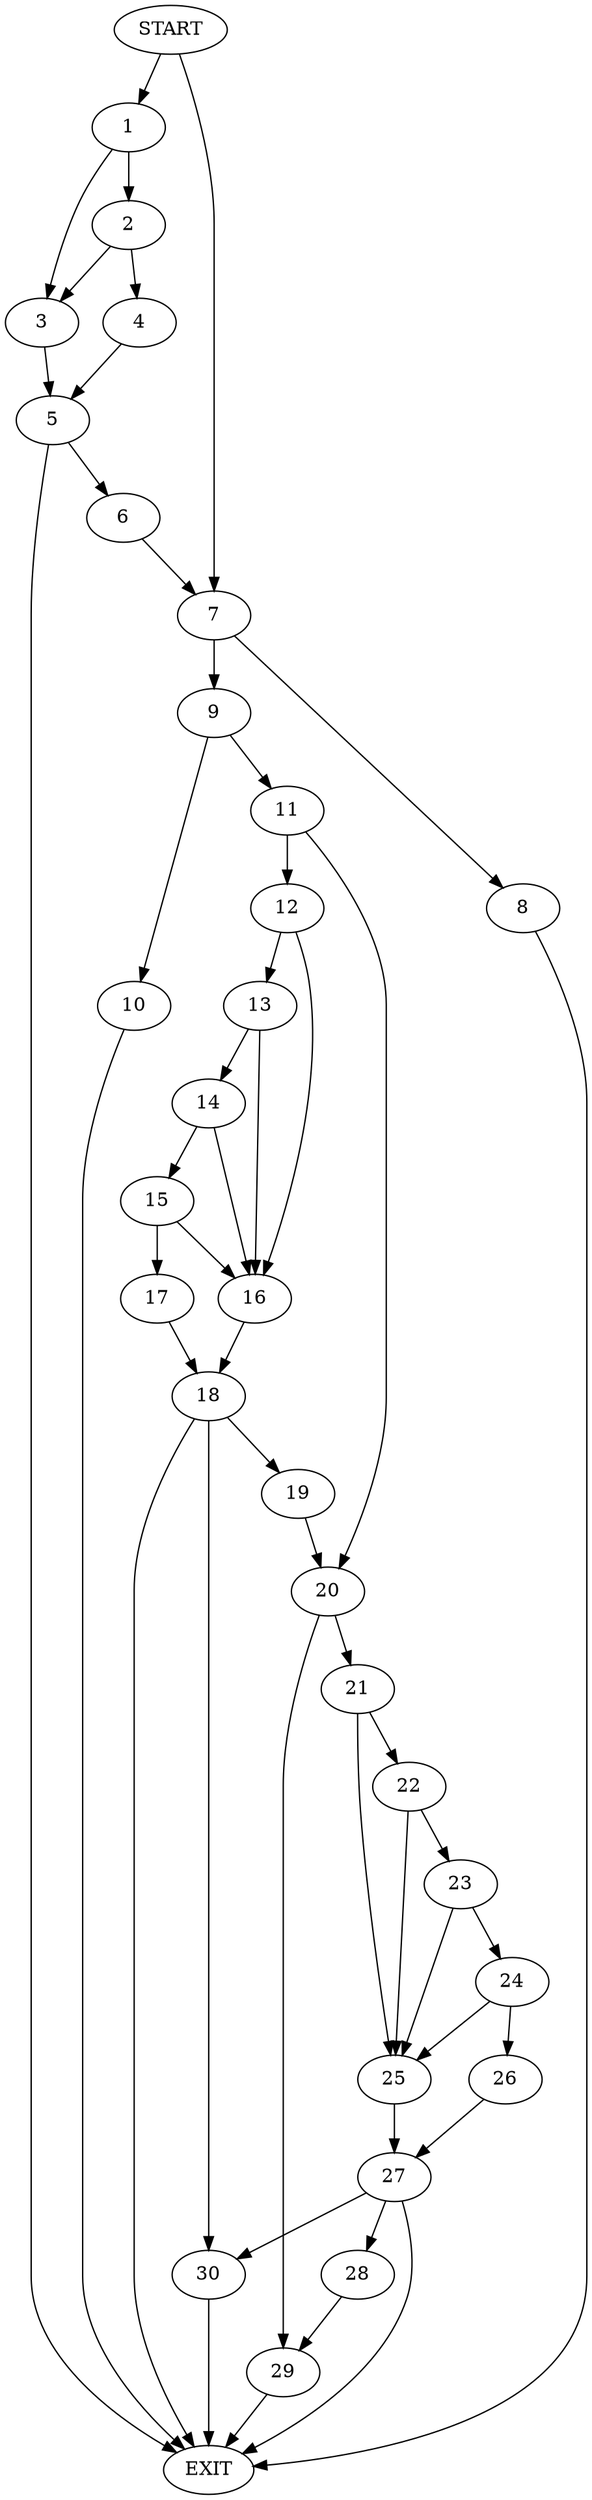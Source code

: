 digraph { 
0 [label="START"];
1;
2;
3;
4;
5;
6;
7;
8;
9;
10;
11;
12;
13;
14;
15;
16;
17;
18;
19;
20;
21;
22;
23;
24;
25;
26;
27;
28;
29;
30;
31[label="EXIT"];
0 -> 1;
0 -> 7;
1 -> 2;
1 -> 3;
2 -> 4;
2 -> 3;
3 -> 5;
4 -> 5;
5 -> 31;
5 -> 6;
6 -> 7;
7 -> 8;
7 -> 9;
8 -> 31;
9 -> 10;
9 -> 11;
10 -> 31;
11 -> 12;
11 -> 20;
12 -> 16;
12 -> 13;
13 -> 16;
13 -> 14;
14 -> 16;
14 -> 15;
15 -> 16;
15 -> 17;
16 -> 18;
17 -> 18;
18 -> 31;
18 -> 19;
18:s2 -> 30;
19 -> 20;
20 -> 21;
20 -> 29;
21 -> 25;
21 -> 22;
22 -> 25;
22 -> 23;
23 -> 25;
23 -> 24;
24 -> 25;
24 -> 26;
25 -> 27;
26 -> 27;
27 -> 31;
27 -> 28;
27:s2 -> 30;
28 -> 29;
29 -> 31;
30 -> 31;
}